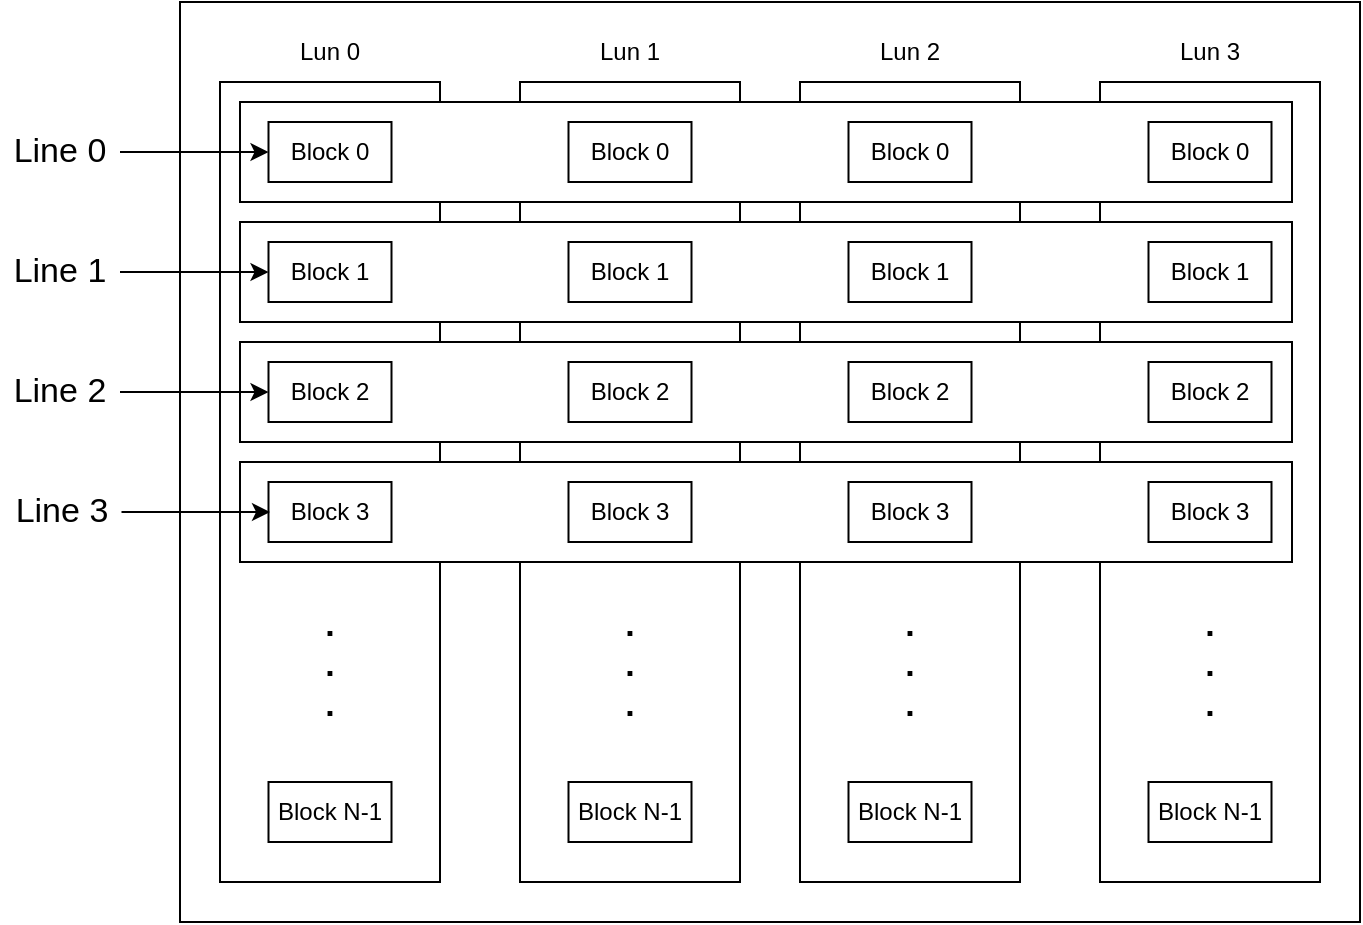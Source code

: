 <mxfile version="20.2.8" type="device"><diagram id="DahoWu7JvfdEbqcLQ622" name="第1頁"><mxGraphModel dx="1422" dy="865" grid="1" gridSize="10" guides="1" tooltips="1" connect="1" arrows="1" fold="1" page="1" pageScale="1" pageWidth="827" pageHeight="1169" math="0" shadow="0"><root><mxCell id="0"/><mxCell id="1" parent="0"/><mxCell id="60MsNcE4KcpHYOqVulHP-1" value="" style="rounded=0;whiteSpace=wrap;html=1;" parent="1" vertex="1"><mxGeometry x="330" y="310" width="590" height="460" as="geometry"/></mxCell><mxCell id="60MsNcE4KcpHYOqVulHP-2" value="&lt;b style=&quot;font-size: 17px;&quot;&gt;&lt;br&gt;&lt;br&gt;&lt;br&gt;&lt;br&gt;&lt;br&gt;&lt;br&gt;&lt;br&gt;&lt;br&gt;&lt;br&gt;.&lt;br&gt;.&lt;br&gt;.&lt;/b&gt;" style="rounded=0;whiteSpace=wrap;html=1;" parent="1" vertex="1"><mxGeometry x="350" y="350" width="110" height="400" as="geometry"/></mxCell><mxCell id="60MsNcE4KcpHYOqVulHP-4" value="Lun 0" style="text;html=1;strokeColor=none;fillColor=none;align=center;verticalAlign=middle;whiteSpace=wrap;rounded=0;" parent="1" vertex="1"><mxGeometry x="375" y="320" width="60" height="30" as="geometry"/></mxCell><mxCell id="60MsNcE4KcpHYOqVulHP-19" value="Block N-1" style="rounded=0;whiteSpace=wrap;html=1;" parent="1" vertex="1"><mxGeometry x="374.25" y="700" width="61.5" height="30" as="geometry"/></mxCell><mxCell id="60MsNcE4KcpHYOqVulHP-69" value="&lt;b style=&quot;font-size: 17px;&quot;&gt;&lt;br&gt;&lt;br&gt;&lt;br&gt;&lt;br&gt;&lt;br&gt;&lt;br&gt;&lt;br&gt;&lt;br&gt;&lt;br&gt;.&lt;br&gt;.&lt;br&gt;.&lt;/b&gt;" style="rounded=0;whiteSpace=wrap;html=1;" parent="1" vertex="1"><mxGeometry x="500" y="350" width="110" height="400" as="geometry"/></mxCell><mxCell id="60MsNcE4KcpHYOqVulHP-70" value="Lun 1" style="text;html=1;strokeColor=none;fillColor=none;align=center;verticalAlign=middle;whiteSpace=wrap;rounded=0;" parent="1" vertex="1"><mxGeometry x="525" y="320" width="60" height="30" as="geometry"/></mxCell><mxCell id="60MsNcE4KcpHYOqVulHP-71" value="Block N-1" style="rounded=0;whiteSpace=wrap;html=1;" parent="1" vertex="1"><mxGeometry x="524.25" y="700" width="61.5" height="30" as="geometry"/></mxCell><mxCell id="60MsNcE4KcpHYOqVulHP-75" value="&lt;b style=&quot;font-size: 17px;&quot;&gt;&lt;br&gt;&lt;br&gt;&lt;br&gt;&lt;br&gt;&lt;br&gt;&lt;br&gt;&lt;br&gt;&lt;br&gt;&lt;br&gt;.&lt;br&gt;.&lt;br&gt;.&lt;/b&gt;" style="rounded=0;whiteSpace=wrap;html=1;" parent="1" vertex="1"><mxGeometry x="640" y="350" width="110" height="400" as="geometry"/></mxCell><mxCell id="60MsNcE4KcpHYOqVulHP-76" value="Lun 2" style="text;html=1;strokeColor=none;fillColor=none;align=center;verticalAlign=middle;whiteSpace=wrap;rounded=0;" parent="1" vertex="1"><mxGeometry x="665" y="320" width="60" height="30" as="geometry"/></mxCell><mxCell id="60MsNcE4KcpHYOqVulHP-77" value="Block N-1" style="rounded=0;whiteSpace=wrap;html=1;" parent="1" vertex="1"><mxGeometry x="664.25" y="700" width="61.5" height="30" as="geometry"/></mxCell><mxCell id="60MsNcE4KcpHYOqVulHP-81" value="&lt;b style=&quot;font-size: 17px;&quot;&gt;&lt;br&gt;&lt;br&gt;&lt;br&gt;&lt;br&gt;&lt;br&gt;&lt;br&gt;&lt;br&gt;&lt;br&gt;&lt;br&gt;.&lt;br&gt;.&lt;br&gt;.&lt;/b&gt;" style="rounded=0;whiteSpace=wrap;html=1;" parent="1" vertex="1"><mxGeometry x="790" y="350" width="110" height="400" as="geometry"/></mxCell><mxCell id="60MsNcE4KcpHYOqVulHP-82" value="Lun 3" style="text;html=1;strokeColor=none;fillColor=none;align=center;verticalAlign=middle;whiteSpace=wrap;rounded=0;" parent="1" vertex="1"><mxGeometry x="815" y="320" width="60" height="30" as="geometry"/></mxCell><mxCell id="60MsNcE4KcpHYOqVulHP-83" value="Block N-1" style="rounded=0;whiteSpace=wrap;html=1;" parent="1" vertex="1"><mxGeometry x="814.25" y="700" width="61.5" height="30" as="geometry"/></mxCell><mxCell id="60MsNcE4KcpHYOqVulHP-44" value="" style="rounded=0;whiteSpace=wrap;html=1;fontSize=17;" parent="1" vertex="1"><mxGeometry x="360" y="360" width="526" height="50" as="geometry"/></mxCell><mxCell id="60MsNcE4KcpHYOqVulHP-86" value="Block 0" style="rounded=0;whiteSpace=wrap;html=1;" parent="1" vertex="1"><mxGeometry x="814.25" y="370" width="61.5" height="30" as="geometry"/></mxCell><mxCell id="60MsNcE4KcpHYOqVulHP-23" value="Block 0" style="rounded=0;whiteSpace=wrap;html=1;" parent="1" vertex="1"><mxGeometry x="374.25" y="370" width="61.5" height="30" as="geometry"/></mxCell><mxCell id="60MsNcE4KcpHYOqVulHP-74" value="Block 0" style="rounded=0;whiteSpace=wrap;html=1;" parent="1" vertex="1"><mxGeometry x="524.25" y="370" width="61.5" height="30" as="geometry"/></mxCell><mxCell id="60MsNcE4KcpHYOqVulHP-80" value="Block 0" style="rounded=0;whiteSpace=wrap;html=1;" parent="1" vertex="1"><mxGeometry x="664.25" y="370" width="61.5" height="30" as="geometry"/></mxCell><mxCell id="60MsNcE4KcpHYOqVulHP-88" value="Line 0" style="text;html=1;strokeColor=none;fillColor=none;align=center;verticalAlign=middle;whiteSpace=wrap;rounded=0;fontSize=17;" parent="1" vertex="1"><mxGeometry x="240" y="370" width="60" height="30" as="geometry"/></mxCell><mxCell id="60MsNcE4KcpHYOqVulHP-89" value="" style="endArrow=classic;html=1;rounded=0;fontSize=17;" parent="1" source="60MsNcE4KcpHYOqVulHP-88" target="60MsNcE4KcpHYOqVulHP-23" edge="1"><mxGeometry width="50" height="50" relative="1" as="geometry"><mxPoint x="640" y="370" as="sourcePoint"/><mxPoint x="690" y="320" as="targetPoint"/></mxGeometry></mxCell><mxCell id="g63sZIHPjaJrjYnBRFl0-1" value="" style="rounded=0;whiteSpace=wrap;html=1;fontSize=17;" vertex="1" parent="1"><mxGeometry x="360" y="420" width="526" height="50" as="geometry"/></mxCell><mxCell id="60MsNcE4KcpHYOqVulHP-22" value="Block 1" style="rounded=0;whiteSpace=wrap;html=1;" parent="1" vertex="1"><mxGeometry x="374.25" y="430" width="61.5" height="30" as="geometry"/></mxCell><mxCell id="60MsNcE4KcpHYOqVulHP-73" value="Block 1" style="rounded=0;whiteSpace=wrap;html=1;" parent="1" vertex="1"><mxGeometry x="524.25" y="430" width="61.5" height="30" as="geometry"/></mxCell><mxCell id="60MsNcE4KcpHYOqVulHP-79" value="Block 1" style="rounded=0;whiteSpace=wrap;html=1;" parent="1" vertex="1"><mxGeometry x="664.25" y="430" width="61.5" height="30" as="geometry"/></mxCell><mxCell id="60MsNcE4KcpHYOqVulHP-85" value="Block 1" style="rounded=0;whiteSpace=wrap;html=1;" parent="1" vertex="1"><mxGeometry x="814.25" y="430" width="61.5" height="30" as="geometry"/></mxCell><mxCell id="g63sZIHPjaJrjYnBRFl0-3" value="" style="rounded=0;whiteSpace=wrap;html=1;fontSize=17;" vertex="1" parent="1"><mxGeometry x="360" y="480" width="526" height="50" as="geometry"/></mxCell><mxCell id="g63sZIHPjaJrjYnBRFl0-4" value="Block 2" style="rounded=0;whiteSpace=wrap;html=1;" vertex="1" parent="1"><mxGeometry x="374.25" y="490" width="61.5" height="30" as="geometry"/></mxCell><mxCell id="g63sZIHPjaJrjYnBRFl0-5" value="Block 2" style="rounded=0;whiteSpace=wrap;html=1;" vertex="1" parent="1"><mxGeometry x="524.25" y="490" width="61.5" height="30" as="geometry"/></mxCell><mxCell id="g63sZIHPjaJrjYnBRFl0-6" value="Block 2" style="rounded=0;whiteSpace=wrap;html=1;" vertex="1" parent="1"><mxGeometry x="664.25" y="490" width="61.5" height="30" as="geometry"/></mxCell><mxCell id="g63sZIHPjaJrjYnBRFl0-7" value="Block 2" style="rounded=0;whiteSpace=wrap;html=1;" vertex="1" parent="1"><mxGeometry x="814.25" y="490" width="61.5" height="30" as="geometry"/></mxCell><mxCell id="g63sZIHPjaJrjYnBRFl0-8" value="" style="rounded=0;whiteSpace=wrap;html=1;fontSize=17;" vertex="1" parent="1"><mxGeometry x="360" y="540" width="526" height="50" as="geometry"/></mxCell><mxCell id="g63sZIHPjaJrjYnBRFl0-9" value="Block 3" style="rounded=0;whiteSpace=wrap;html=1;" vertex="1" parent="1"><mxGeometry x="374.25" y="550" width="61.5" height="30" as="geometry"/></mxCell><mxCell id="g63sZIHPjaJrjYnBRFl0-10" value="Block 3" style="rounded=0;whiteSpace=wrap;html=1;" vertex="1" parent="1"><mxGeometry x="524.25" y="550" width="61.5" height="30" as="geometry"/></mxCell><mxCell id="g63sZIHPjaJrjYnBRFl0-11" value="Block 3" style="rounded=0;whiteSpace=wrap;html=1;" vertex="1" parent="1"><mxGeometry x="664.25" y="550" width="61.5" height="30" as="geometry"/></mxCell><mxCell id="g63sZIHPjaJrjYnBRFl0-12" value="Block 3" style="rounded=0;whiteSpace=wrap;html=1;" vertex="1" parent="1"><mxGeometry x="814.25" y="550" width="61.5" height="30" as="geometry"/></mxCell><mxCell id="g63sZIHPjaJrjYnBRFl0-17" value="Line 1" style="text;html=1;strokeColor=none;fillColor=none;align=center;verticalAlign=middle;whiteSpace=wrap;rounded=0;fontSize=17;" vertex="1" parent="1"><mxGeometry x="240" y="430" width="60" height="30" as="geometry"/></mxCell><mxCell id="g63sZIHPjaJrjYnBRFl0-18" value="" style="endArrow=classic;html=1;rounded=0;fontSize=17;" edge="1" parent="1" source="g63sZIHPjaJrjYnBRFl0-17"><mxGeometry width="50" height="50" relative="1" as="geometry"><mxPoint x="640" y="430" as="sourcePoint"/><mxPoint x="374.25" y="445" as="targetPoint"/></mxGeometry></mxCell><mxCell id="g63sZIHPjaJrjYnBRFl0-19" value="Line 2" style="text;html=1;strokeColor=none;fillColor=none;align=center;verticalAlign=middle;whiteSpace=wrap;rounded=0;fontSize=17;" vertex="1" parent="1"><mxGeometry x="240" y="490" width="60" height="30" as="geometry"/></mxCell><mxCell id="g63sZIHPjaJrjYnBRFl0-20" value="" style="endArrow=classic;html=1;rounded=0;fontSize=17;" edge="1" parent="1" source="g63sZIHPjaJrjYnBRFl0-19"><mxGeometry width="50" height="50" relative="1" as="geometry"><mxPoint x="640" y="490" as="sourcePoint"/><mxPoint x="374.25" y="505" as="targetPoint"/></mxGeometry></mxCell><mxCell id="g63sZIHPjaJrjYnBRFl0-21" value="Line 3" style="text;html=1;strokeColor=none;fillColor=none;align=center;verticalAlign=middle;whiteSpace=wrap;rounded=0;fontSize=17;" vertex="1" parent="1"><mxGeometry x="240.75" y="550" width="60" height="30" as="geometry"/></mxCell><mxCell id="g63sZIHPjaJrjYnBRFl0-22" value="" style="endArrow=classic;html=1;rounded=0;fontSize=17;" edge="1" parent="1" source="g63sZIHPjaJrjYnBRFl0-21"><mxGeometry width="50" height="50" relative="1" as="geometry"><mxPoint x="640.75" y="550" as="sourcePoint"/><mxPoint x="375" y="565" as="targetPoint"/></mxGeometry></mxCell></root></mxGraphModel></diagram></mxfile>